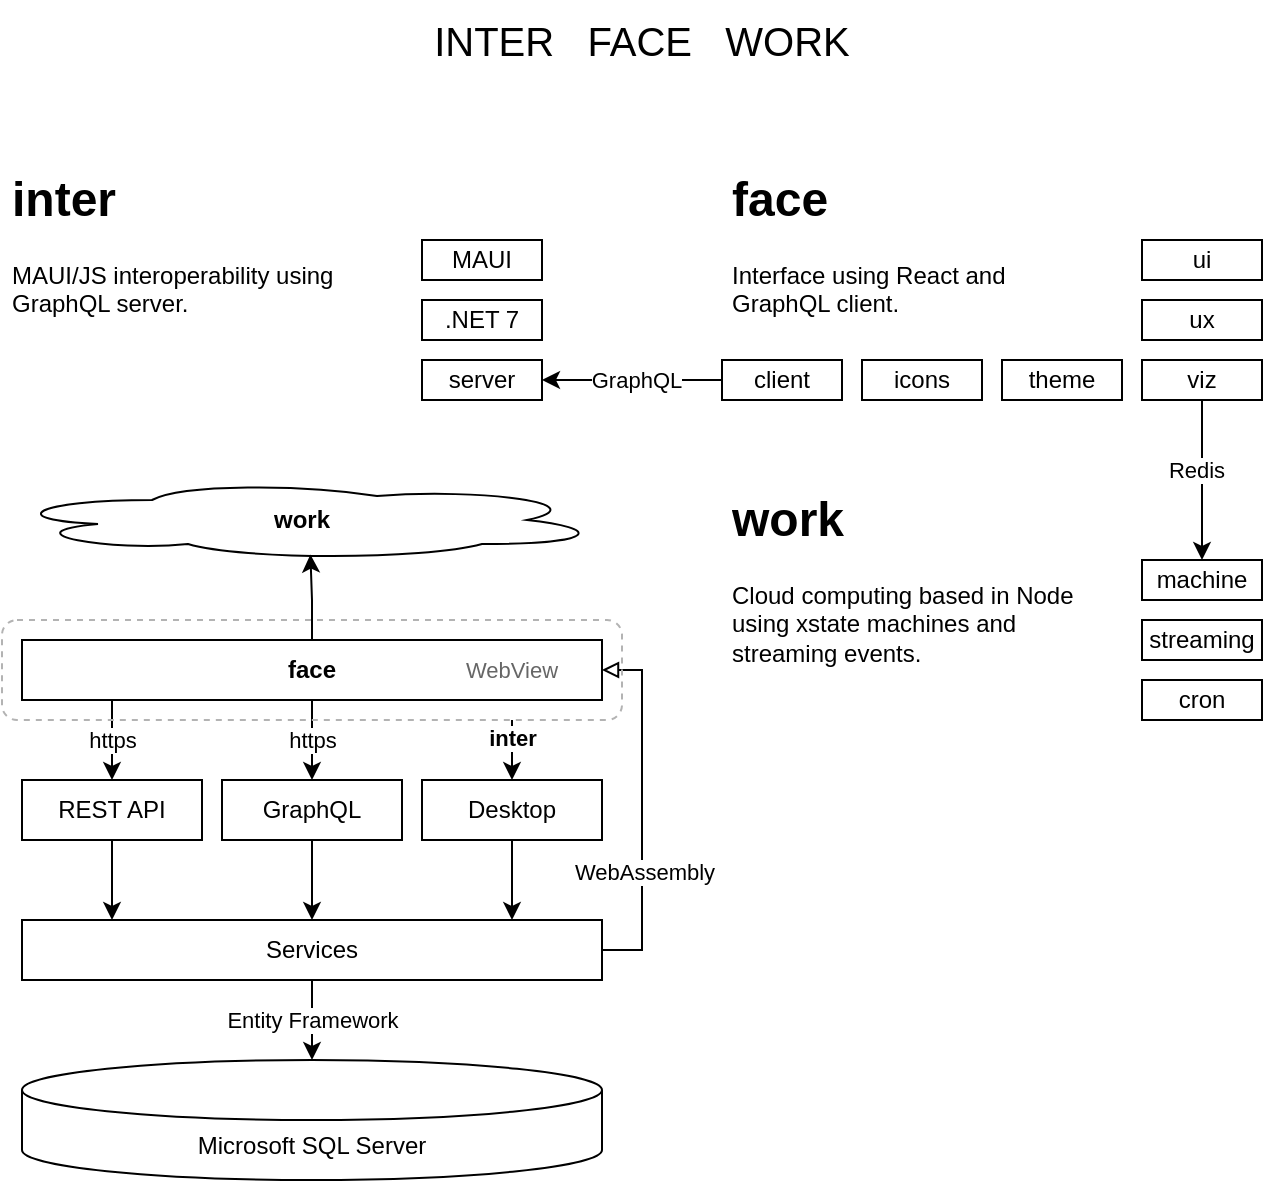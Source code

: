 <mxfile version="21.6.5" type="device">
  <diagram name="Page-1" id="fsgy_rvtdtV8e7y7_6XF">
    <mxGraphModel dx="1026" dy="906" grid="1" gridSize="10" guides="1" tooltips="1" connect="1" arrows="1" fold="1" page="1" pageScale="1" pageWidth="850" pageHeight="1100" math="0" shadow="0">
      <root>
        <mxCell id="0" />
        <mxCell id="1" parent="0" />
        <mxCell id="LhfVeXYQ2VsqvVL9Ju7a-4" value="" style="group" vertex="1" connectable="0" parent="1">
          <mxGeometry x="400" y="240" width="270" height="120" as="geometry" />
        </mxCell>
        <mxCell id="4zEHHfHkQW4jpvZdI9iD-4" value="&lt;h1&gt;face&lt;/h1&gt;&lt;p&gt;Interface using React and GraphQL client.&lt;/p&gt;" style="text;html=1;strokeColor=none;fillColor=none;spacing=5;spacingTop=-20;whiteSpace=wrap;overflow=hidden;rounded=0;" parent="LhfVeXYQ2VsqvVL9Ju7a-4" vertex="1">
          <mxGeometry width="190" height="120" as="geometry" />
        </mxCell>
        <mxCell id="4zEHHfHkQW4jpvZdI9iD-9" value="ui" style="rounded=0;whiteSpace=wrap;html=1;" parent="LhfVeXYQ2VsqvVL9Ju7a-4" vertex="1">
          <mxGeometry x="210" y="40" width="60" height="20" as="geometry" />
        </mxCell>
        <mxCell id="4zEHHfHkQW4jpvZdI9iD-10" value="icons" style="rounded=0;whiteSpace=wrap;html=1;" parent="LhfVeXYQ2VsqvVL9Ju7a-4" vertex="1">
          <mxGeometry x="70" y="100" width="60" height="20" as="geometry" />
        </mxCell>
        <mxCell id="4zEHHfHkQW4jpvZdI9iD-12" value="client" style="rounded=0;whiteSpace=wrap;html=1;" parent="LhfVeXYQ2VsqvVL9Ju7a-4" vertex="1">
          <mxGeometry y="100" width="60" height="20" as="geometry" />
        </mxCell>
        <mxCell id="4zEHHfHkQW4jpvZdI9iD-15" value="ux" style="rounded=0;whiteSpace=wrap;html=1;" parent="LhfVeXYQ2VsqvVL9Ju7a-4" vertex="1">
          <mxGeometry x="210" y="70" width="60" height="20" as="geometry" />
        </mxCell>
        <mxCell id="4zEHHfHkQW4jpvZdI9iD-16" value="viz" style="rounded=0;whiteSpace=wrap;html=1;" parent="LhfVeXYQ2VsqvVL9Ju7a-4" vertex="1">
          <mxGeometry x="210" y="100" width="60" height="20" as="geometry" />
        </mxCell>
        <mxCell id="LhfVeXYQ2VsqvVL9Ju7a-2" value="theme" style="rounded=0;whiteSpace=wrap;html=1;" vertex="1" parent="LhfVeXYQ2VsqvVL9Ju7a-4">
          <mxGeometry x="140" y="100" width="60" height="20" as="geometry" />
        </mxCell>
        <mxCell id="LhfVeXYQ2VsqvVL9Ju7a-6" value="" style="group" vertex="1" connectable="0" parent="1">
          <mxGeometry x="40" y="240" width="310" height="160" as="geometry" />
        </mxCell>
        <mxCell id="4zEHHfHkQW4jpvZdI9iD-7" value="&lt;h1&gt;inter&lt;/h1&gt;&lt;p&gt;MAUI/JS interoperability using GraphQL server.&lt;/p&gt;" style="text;html=1;strokeColor=none;fillColor=none;spacing=5;spacingTop=-20;whiteSpace=wrap;overflow=hidden;rounded=0;" parent="LhfVeXYQ2VsqvVL9Ju7a-6" vertex="1">
          <mxGeometry width="190" height="120" as="geometry" />
        </mxCell>
        <mxCell id="4zEHHfHkQW4jpvZdI9iD-17" value=".NET 7" style="rounded=0;whiteSpace=wrap;html=1;" parent="LhfVeXYQ2VsqvVL9Ju7a-6" vertex="1">
          <mxGeometry x="210" y="70" width="60" height="20" as="geometry" />
        </mxCell>
        <mxCell id="4zEHHfHkQW4jpvZdI9iD-18" value="server" style="rounded=0;whiteSpace=wrap;html=1;" parent="LhfVeXYQ2VsqvVL9Ju7a-6" vertex="1">
          <mxGeometry x="210" y="100" width="60" height="20" as="geometry" />
        </mxCell>
        <mxCell id="LhfVeXYQ2VsqvVL9Ju7a-5" value="MAUI" style="rounded=0;whiteSpace=wrap;html=1;" vertex="1" parent="LhfVeXYQ2VsqvVL9Ju7a-6">
          <mxGeometry x="210" y="40" width="60" height="20" as="geometry" />
        </mxCell>
        <mxCell id="LhfVeXYQ2VsqvVL9Ju7a-9" value="" style="group" vertex="1" connectable="0" parent="1">
          <mxGeometry x="400" y="400" width="270" height="120" as="geometry" />
        </mxCell>
        <mxCell id="4zEHHfHkQW4jpvZdI9iD-5" value="&lt;h1&gt;work&lt;/h1&gt;&lt;p&gt;Cloud computing based in Node using xstate machines and streaming events.&lt;/p&gt;" style="text;html=1;strokeColor=none;fillColor=none;spacing=5;spacingTop=-20;whiteSpace=wrap;overflow=hidden;rounded=0;" parent="LhfVeXYQ2VsqvVL9Ju7a-9" vertex="1">
          <mxGeometry width="190" height="120" as="geometry" />
        </mxCell>
        <mxCell id="4zEHHfHkQW4jpvZdI9iD-8" value="machine" style="rounded=0;whiteSpace=wrap;html=1;" parent="LhfVeXYQ2VsqvVL9Ju7a-9" vertex="1">
          <mxGeometry x="210" y="40" width="60" height="20" as="geometry" />
        </mxCell>
        <mxCell id="4zEHHfHkQW4jpvZdI9iD-14" value="cron" style="rounded=0;whiteSpace=wrap;html=1;" parent="LhfVeXYQ2VsqvVL9Ju7a-9" vertex="1">
          <mxGeometry x="210" y="100" width="60" height="20" as="geometry" />
        </mxCell>
        <mxCell id="LhfVeXYQ2VsqvVL9Ju7a-8" value="streaming" style="rounded=0;whiteSpace=wrap;html=1;" vertex="1" parent="LhfVeXYQ2VsqvVL9Ju7a-9">
          <mxGeometry x="210" y="70" width="60" height="20" as="geometry" />
        </mxCell>
        <mxCell id="LhfVeXYQ2VsqvVL9Ju7a-47" value="" style="edgeStyle=orthogonalEdgeStyle;rounded=0;orthogonalLoop=1;jettySize=auto;html=1;" edge="1" parent="1" source="4zEHHfHkQW4jpvZdI9iD-12" target="4zEHHfHkQW4jpvZdI9iD-18">
          <mxGeometry relative="1" as="geometry" />
        </mxCell>
        <mxCell id="LhfVeXYQ2VsqvVL9Ju7a-51" value="GraphQL" style="edgeLabel;html=1;align=center;verticalAlign=middle;resizable=0;points=[];" vertex="1" connectable="0" parent="LhfVeXYQ2VsqvVL9Ju7a-47">
          <mxGeometry x="-0.03" y="3" relative="1" as="geometry">
            <mxPoint y="-3" as="offset" />
          </mxGeometry>
        </mxCell>
        <mxCell id="LhfVeXYQ2VsqvVL9Ju7a-49" style="edgeStyle=orthogonalEdgeStyle;rounded=0;orthogonalLoop=1;jettySize=auto;html=1;exitX=0.5;exitY=1;exitDx=0;exitDy=0;entryX=0.5;entryY=0;entryDx=0;entryDy=0;" edge="1" parent="1" source="4zEHHfHkQW4jpvZdI9iD-16" target="4zEHHfHkQW4jpvZdI9iD-8">
          <mxGeometry relative="1" as="geometry" />
        </mxCell>
        <mxCell id="LhfVeXYQ2VsqvVL9Ju7a-50" value="Redis" style="edgeLabel;html=1;align=center;verticalAlign=middle;resizable=0;points=[];" vertex="1" connectable="0" parent="LhfVeXYQ2VsqvVL9Ju7a-49">
          <mxGeometry x="-0.133" y="-3" relative="1" as="geometry">
            <mxPoint as="offset" />
          </mxGeometry>
        </mxCell>
        <mxCell id="LhfVeXYQ2VsqvVL9Ju7a-67" value="" style="group" vertex="1" connectable="0" parent="1">
          <mxGeometry x="40" y="400" width="320" height="350" as="geometry" />
        </mxCell>
        <mxCell id="LhfVeXYQ2VsqvVL9Ju7a-16" value="Microsoft SQL Server" style="shape=cylinder3;whiteSpace=wrap;html=1;boundedLbl=1;backgroundOutline=1;size=15;" vertex="1" parent="LhfVeXYQ2VsqvVL9Ju7a-67">
          <mxGeometry x="10" y="290" width="290" height="60" as="geometry" />
        </mxCell>
        <mxCell id="LhfVeXYQ2VsqvVL9Ju7a-19" value="" style="edgeStyle=orthogonalEdgeStyle;rounded=0;orthogonalLoop=1;jettySize=auto;html=1;" edge="1" parent="LhfVeXYQ2VsqvVL9Ju7a-67" source="LhfVeXYQ2VsqvVL9Ju7a-17" target="LhfVeXYQ2VsqvVL9Ju7a-16">
          <mxGeometry relative="1" as="geometry" />
        </mxCell>
        <mxCell id="LhfVeXYQ2VsqvVL9Ju7a-20" value="Entity Framework" style="edgeLabel;html=1;align=center;verticalAlign=middle;resizable=0;points=[];" vertex="1" connectable="0" parent="LhfVeXYQ2VsqvVL9Ju7a-19">
          <mxGeometry x="-0.017" relative="1" as="geometry">
            <mxPoint as="offset" />
          </mxGeometry>
        </mxCell>
        <mxCell id="LhfVeXYQ2VsqvVL9Ju7a-17" value="Services" style="rounded=0;whiteSpace=wrap;html=1;" vertex="1" parent="LhfVeXYQ2VsqvVL9Ju7a-67">
          <mxGeometry x="10" y="220" width="290" height="30" as="geometry" />
        </mxCell>
        <mxCell id="LhfVeXYQ2VsqvVL9Ju7a-21" value="Desktop" style="rounded=0;whiteSpace=wrap;html=1;" vertex="1" parent="LhfVeXYQ2VsqvVL9Ju7a-67">
          <mxGeometry x="210" y="150" width="90" height="30" as="geometry" />
        </mxCell>
        <mxCell id="LhfVeXYQ2VsqvVL9Ju7a-22" value="REST API" style="rounded=0;whiteSpace=wrap;html=1;" vertex="1" parent="LhfVeXYQ2VsqvVL9Ju7a-67">
          <mxGeometry x="10" y="150" width="90" height="30" as="geometry" />
        </mxCell>
        <mxCell id="LhfVeXYQ2VsqvVL9Ju7a-23" value="GraphQL" style="rounded=0;whiteSpace=wrap;html=1;" vertex="1" parent="LhfVeXYQ2VsqvVL9Ju7a-67">
          <mxGeometry x="110" y="150" width="90" height="30" as="geometry" />
        </mxCell>
        <mxCell id="LhfVeXYQ2VsqvVL9Ju7a-24" value="&lt;b&gt;face&lt;/b&gt;" style="rounded=0;whiteSpace=wrap;html=1;" vertex="1" parent="LhfVeXYQ2VsqvVL9Ju7a-67">
          <mxGeometry x="10" y="80" width="290" height="30" as="geometry" />
        </mxCell>
        <mxCell id="LhfVeXYQ2VsqvVL9Ju7a-32" value="" style="edgeStyle=orthogonalEdgeStyle;rounded=0;orthogonalLoop=1;jettySize=auto;html=1;" edge="1" parent="LhfVeXYQ2VsqvVL9Ju7a-67" source="LhfVeXYQ2VsqvVL9Ju7a-31" target="LhfVeXYQ2VsqvVL9Ju7a-22">
          <mxGeometry relative="1" as="geometry" />
        </mxCell>
        <mxCell id="LhfVeXYQ2VsqvVL9Ju7a-38" value="https" style="edgeLabel;html=1;align=center;verticalAlign=middle;resizable=0;points=[];" vertex="1" connectable="0" parent="LhfVeXYQ2VsqvVL9Ju7a-32">
          <mxGeometry x="0.283" y="-2" relative="1" as="geometry">
            <mxPoint x="2" y="-6" as="offset" />
          </mxGeometry>
        </mxCell>
        <mxCell id="LhfVeXYQ2VsqvVL9Ju7a-31" value="" style="rounded=0;whiteSpace=wrap;html=1;fillColor=none;strokeColor=none;" vertex="1" parent="LhfVeXYQ2VsqvVL9Ju7a-67">
          <mxGeometry x="10" y="80" width="90" height="30" as="geometry" />
        </mxCell>
        <mxCell id="LhfVeXYQ2VsqvVL9Ju7a-33" value="" style="edgeStyle=orthogonalEdgeStyle;rounded=0;orthogonalLoop=1;jettySize=auto;html=1;" edge="1" parent="LhfVeXYQ2VsqvVL9Ju7a-67" source="LhfVeXYQ2VsqvVL9Ju7a-30" target="LhfVeXYQ2VsqvVL9Ju7a-23">
          <mxGeometry relative="1" as="geometry" />
        </mxCell>
        <mxCell id="LhfVeXYQ2VsqvVL9Ju7a-37" value="https" style="edgeLabel;html=1;align=center;verticalAlign=middle;resizable=0;points=[];" vertex="1" connectable="0" parent="LhfVeXYQ2VsqvVL9Ju7a-33">
          <mxGeometry x="-0.317" y="2" relative="1" as="geometry">
            <mxPoint x="-2" y="6" as="offset" />
          </mxGeometry>
        </mxCell>
        <mxCell id="LhfVeXYQ2VsqvVL9Ju7a-30" value="" style="rounded=0;whiteSpace=wrap;html=1;fillColor=none;strokeColor=none;" vertex="1" parent="LhfVeXYQ2VsqvVL9Ju7a-67">
          <mxGeometry x="110" y="80" width="90" height="30" as="geometry" />
        </mxCell>
        <mxCell id="LhfVeXYQ2VsqvVL9Ju7a-34" value="" style="edgeStyle=orthogonalEdgeStyle;rounded=0;orthogonalLoop=1;jettySize=auto;html=1;" edge="1" parent="LhfVeXYQ2VsqvVL9Ju7a-67" source="LhfVeXYQ2VsqvVL9Ju7a-29" target="LhfVeXYQ2VsqvVL9Ju7a-21">
          <mxGeometry relative="1" as="geometry" />
        </mxCell>
        <mxCell id="LhfVeXYQ2VsqvVL9Ju7a-35" value="&lt;b&gt;inter&lt;/b&gt;" style="edgeLabel;html=1;align=center;verticalAlign=middle;resizable=0;points=[];" vertex="1" connectable="0" parent="LhfVeXYQ2VsqvVL9Ju7a-34">
          <mxGeometry x="0.133" relative="1" as="geometry">
            <mxPoint y="-3" as="offset" />
          </mxGeometry>
        </mxCell>
        <mxCell id="LhfVeXYQ2VsqvVL9Ju7a-29" value="WebView" style="rounded=0;whiteSpace=wrap;html=1;strokeColor=none;fillColor=none;dashed=1;fontColor=#666666;fontSize=11;" vertex="1" parent="LhfVeXYQ2VsqvVL9Ju7a-67">
          <mxGeometry x="200" y="70" width="110" height="50" as="geometry" />
        </mxCell>
        <mxCell id="LhfVeXYQ2VsqvVL9Ju7a-39" value="" style="rounded=0;whiteSpace=wrap;html=1;fillColor=none;strokeColor=none;" vertex="1" parent="LhfVeXYQ2VsqvVL9Ju7a-67">
          <mxGeometry x="10" y="220" width="90" height="30" as="geometry" />
        </mxCell>
        <mxCell id="LhfVeXYQ2VsqvVL9Ju7a-44" value="" style="edgeStyle=orthogonalEdgeStyle;rounded=0;orthogonalLoop=1;jettySize=auto;html=1;" edge="1" parent="LhfVeXYQ2VsqvVL9Ju7a-67" source="LhfVeXYQ2VsqvVL9Ju7a-22" target="LhfVeXYQ2VsqvVL9Ju7a-39">
          <mxGeometry relative="1" as="geometry" />
        </mxCell>
        <mxCell id="LhfVeXYQ2VsqvVL9Ju7a-40" value="" style="rounded=0;whiteSpace=wrap;html=1;fillColor=none;strokeColor=none;" vertex="1" parent="LhfVeXYQ2VsqvVL9Ju7a-67">
          <mxGeometry x="110" y="220" width="90" height="30" as="geometry" />
        </mxCell>
        <mxCell id="LhfVeXYQ2VsqvVL9Ju7a-43" value="" style="edgeStyle=orthogonalEdgeStyle;rounded=0;orthogonalLoop=1;jettySize=auto;html=1;" edge="1" parent="LhfVeXYQ2VsqvVL9Ju7a-67" source="LhfVeXYQ2VsqvVL9Ju7a-23" target="LhfVeXYQ2VsqvVL9Ju7a-40">
          <mxGeometry relative="1" as="geometry" />
        </mxCell>
        <mxCell id="LhfVeXYQ2VsqvVL9Ju7a-41" value="" style="rounded=0;whiteSpace=wrap;html=1;fillColor=none;strokeColor=none;" vertex="1" parent="LhfVeXYQ2VsqvVL9Ju7a-67">
          <mxGeometry x="210" y="220" width="90" height="30" as="geometry" />
        </mxCell>
        <mxCell id="LhfVeXYQ2VsqvVL9Ju7a-65" style="edgeStyle=orthogonalEdgeStyle;rounded=0;orthogonalLoop=1;jettySize=auto;html=1;entryX=1;entryY=0.5;entryDx=0;entryDy=0;exitX=1;exitY=0.5;exitDx=0;exitDy=0;endArrow=block;endFill=0;" edge="1" parent="LhfVeXYQ2VsqvVL9Ju7a-67" source="LhfVeXYQ2VsqvVL9Ju7a-41" target="LhfVeXYQ2VsqvVL9Ju7a-24">
          <mxGeometry relative="1" as="geometry">
            <mxPoint x="360" y="140" as="targetPoint" />
            <Array as="points">
              <mxPoint x="320" y="235" />
              <mxPoint x="320" y="95" />
            </Array>
          </mxGeometry>
        </mxCell>
        <mxCell id="LhfVeXYQ2VsqvVL9Ju7a-66" value="WebAssembly" style="edgeLabel;html=1;align=center;verticalAlign=middle;resizable=0;points=[];" vertex="1" connectable="0" parent="LhfVeXYQ2VsqvVL9Ju7a-65">
          <mxGeometry x="-0.2" y="-1" relative="1" as="geometry">
            <mxPoint y="13" as="offset" />
          </mxGeometry>
        </mxCell>
        <mxCell id="LhfVeXYQ2VsqvVL9Ju7a-42" value="" style="edgeStyle=orthogonalEdgeStyle;rounded=0;orthogonalLoop=1;jettySize=auto;html=1;" edge="1" parent="LhfVeXYQ2VsqvVL9Ju7a-67" source="LhfVeXYQ2VsqvVL9Ju7a-21" target="LhfVeXYQ2VsqvVL9Ju7a-41">
          <mxGeometry relative="1" as="geometry" />
        </mxCell>
        <mxCell id="LhfVeXYQ2VsqvVL9Ju7a-55" value="" style="rounded=1;whiteSpace=wrap;html=1;fillColor=none;dashed=1;strokeColor=#B3B3B3;" vertex="1" parent="LhfVeXYQ2VsqvVL9Ju7a-67">
          <mxGeometry y="70" width="310" height="50" as="geometry" />
        </mxCell>
        <mxCell id="LhfVeXYQ2VsqvVL9Ju7a-59" value="&lt;b&gt;work&lt;/b&gt;" style="ellipse;shape=cloud;whiteSpace=wrap;html=1;" vertex="1" parent="LhfVeXYQ2VsqvVL9Ju7a-67">
          <mxGeometry width="300" height="40" as="geometry" />
        </mxCell>
        <mxCell id="LhfVeXYQ2VsqvVL9Ju7a-63" style="edgeStyle=orthogonalEdgeStyle;rounded=0;orthogonalLoop=1;jettySize=auto;html=1;entryX=0.514;entryY=0.932;entryDx=0;entryDy=0;entryPerimeter=0;" edge="1" parent="LhfVeXYQ2VsqvVL9Ju7a-67" source="LhfVeXYQ2VsqvVL9Ju7a-24" target="LhfVeXYQ2VsqvVL9Ju7a-59">
          <mxGeometry relative="1" as="geometry" />
        </mxCell>
        <mxCell id="LhfVeXYQ2VsqvVL9Ju7a-68" value="INTER&amp;nbsp; &amp;nbsp;FACE&amp;nbsp; &amp;nbsp;WORK" style="text;html=1;strokeColor=none;fillColor=none;align=center;verticalAlign=middle;whiteSpace=wrap;rounded=0;fontSize=20;" vertex="1" parent="1">
          <mxGeometry x="40" y="160" width="640" height="40" as="geometry" />
        </mxCell>
      </root>
    </mxGraphModel>
  </diagram>
</mxfile>
